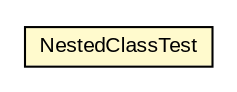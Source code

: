 #!/usr/local/bin/dot
#
# Class diagram 
# Generated by UMLGraph version 5.1 (http://www.umlgraph.org/)
#

digraph G {
	edge [fontname="arial",fontsize=10,labelfontname="arial",labelfontsize=10];
	node [fontname="arial",fontsize=10,shape=plaintext];
	nodesep=0.25;
	ranksep=0.5;
	// com.helger.jcodemodel.tests.NestedClassTest
	c135 [label=<<table title="com.helger.jcodemodel.tests.NestedClassTest" border="0" cellborder="1" cellspacing="0" cellpadding="2" port="p" bgcolor="lemonChiffon" href="./NestedClassTest.html">
		<tr><td><table border="0" cellspacing="0" cellpadding="1">
<tr><td align="center" balign="center"> NestedClassTest </td></tr>
		</table></td></tr>
		</table>>, fontname="arial", fontcolor="black", fontsize=10.0];
}

